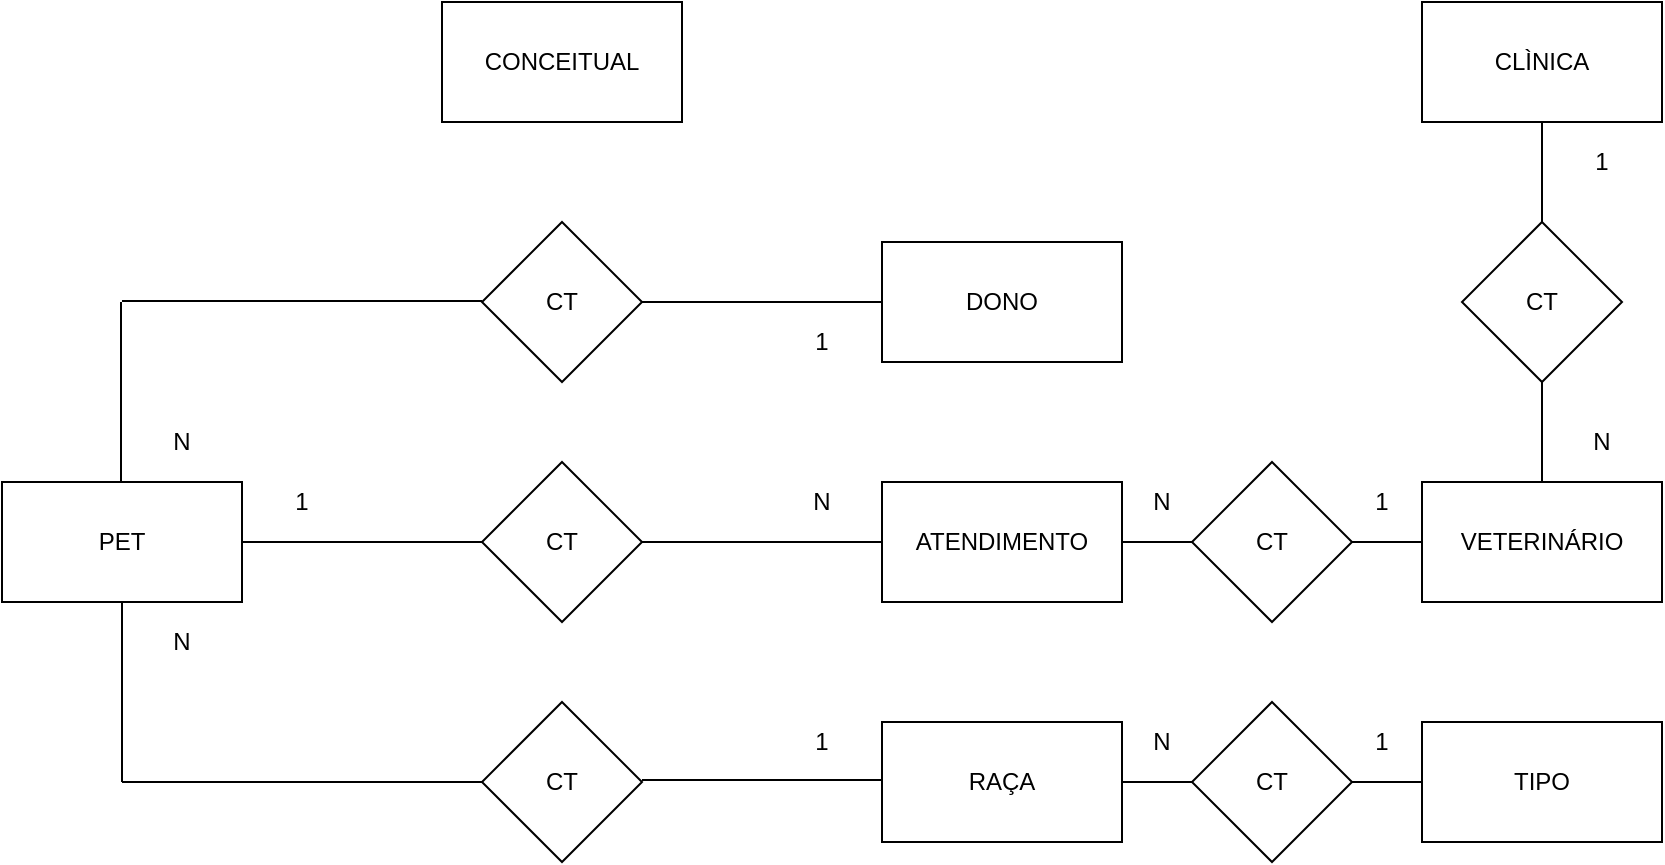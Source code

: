 <mxfile version="10.9.5" type="device"><diagram id="oA3ac9nsBrj4i8QpwnLW" name="Page-1"><mxGraphModel dx="926" dy="635" grid="1" gridSize="10" guides="1" tooltips="1" connect="1" arrows="1" fold="1" page="1" pageScale="1" pageWidth="827" pageHeight="1169" math="0" shadow="0"><root><mxCell id="0"/><mxCell id="1" parent="0"/><mxCell id="Ym8IKrtyWGMRNJtyeeVB-1" value="CONCEITUAL" style="rounded=0;whiteSpace=wrap;html=1;" vertex="1" parent="1"><mxGeometry x="370" y="80" width="120" height="60" as="geometry"/></mxCell><mxCell id="Ym8IKrtyWGMRNJtyeeVB-2" value="PET" style="rounded=0;whiteSpace=wrap;html=1;" vertex="1" parent="1"><mxGeometry x="150" y="320" width="120" height="60" as="geometry"/></mxCell><mxCell id="Ym8IKrtyWGMRNJtyeeVB-3" value="CT" style="rhombus;whiteSpace=wrap;html=1;" vertex="1" parent="1"><mxGeometry x="390" y="310" width="80" height="80" as="geometry"/></mxCell><mxCell id="Ym8IKrtyWGMRNJtyeeVB-4" value="ATENDIMENTO" style="rounded=0;whiteSpace=wrap;html=1;" vertex="1" parent="1"><mxGeometry x="590" y="320" width="120" height="60" as="geometry"/></mxCell><mxCell id="Ym8IKrtyWGMRNJtyeeVB-5" value="" style="endArrow=none;html=1;entryX=1;entryY=0.5;entryDx=0;entryDy=0;exitX=0;exitY=0.5;exitDx=0;exitDy=0;" edge="1" parent="1" source="Ym8IKrtyWGMRNJtyeeVB-3" target="Ym8IKrtyWGMRNJtyeeVB-2"><mxGeometry width="50" height="50" relative="1" as="geometry"><mxPoint x="150" y="460" as="sourcePoint"/><mxPoint x="200" y="410" as="targetPoint"/></mxGeometry></mxCell><mxCell id="Ym8IKrtyWGMRNJtyeeVB-6" value="" style="endArrow=none;html=1;entryX=0;entryY=0.5;entryDx=0;entryDy=0;exitX=1;exitY=0.5;exitDx=0;exitDy=0;" edge="1" parent="1" source="Ym8IKrtyWGMRNJtyeeVB-3" target="Ym8IKrtyWGMRNJtyeeVB-4"><mxGeometry width="50" height="50" relative="1" as="geometry"><mxPoint x="470" y="360" as="sourcePoint"/><mxPoint x="520" y="320" as="targetPoint"/></mxGeometry></mxCell><mxCell id="Ym8IKrtyWGMRNJtyeeVB-7" value="" style="endArrow=none;html=1;entryX=0.5;entryY=1;entryDx=0;entryDy=0;" edge="1" parent="1" target="Ym8IKrtyWGMRNJtyeeVB-2"><mxGeometry width="50" height="50" relative="1" as="geometry"><mxPoint x="210" y="470" as="sourcePoint"/><mxPoint x="200" y="410" as="targetPoint"/></mxGeometry></mxCell><mxCell id="Ym8IKrtyWGMRNJtyeeVB-8" value="" style="endArrow=none;html=1;exitX=0;exitY=0.5;exitDx=0;exitDy=0;" edge="1" parent="1" source="Ym8IKrtyWGMRNJtyeeVB-9"><mxGeometry width="50" height="50" relative="1" as="geometry"><mxPoint x="380" y="470" as="sourcePoint"/><mxPoint x="210" y="470" as="targetPoint"/></mxGeometry></mxCell><mxCell id="Ym8IKrtyWGMRNJtyeeVB-9" value="CT" style="rhombus;whiteSpace=wrap;html=1;" vertex="1" parent="1"><mxGeometry x="390" y="430" width="80" height="80" as="geometry"/></mxCell><mxCell id="Ym8IKrtyWGMRNJtyeeVB-10" value="DONO" style="rounded=0;whiteSpace=wrap;html=1;" vertex="1" parent="1"><mxGeometry x="590" y="200" width="120" height="60" as="geometry"/></mxCell><mxCell id="Ym8IKrtyWGMRNJtyeeVB-11" value="RAÇA" style="rounded=0;whiteSpace=wrap;html=1;" vertex="1" parent="1"><mxGeometry x="590" y="440" width="120" height="60" as="geometry"/></mxCell><mxCell id="Ym8IKrtyWGMRNJtyeeVB-13" value="" style="endArrow=none;html=1;entryX=0.5;entryY=1;entryDx=0;entryDy=0;" edge="1" parent="1"><mxGeometry width="50" height="50" relative="1" as="geometry"><mxPoint x="209.5" y="320" as="sourcePoint"/><mxPoint x="209.5" y="230" as="targetPoint"/></mxGeometry></mxCell><mxCell id="Ym8IKrtyWGMRNJtyeeVB-14" value="CT" style="rhombus;whiteSpace=wrap;html=1;" vertex="1" parent="1"><mxGeometry x="390" y="190" width="80" height="80" as="geometry"/></mxCell><mxCell id="Ym8IKrtyWGMRNJtyeeVB-15" value="" style="endArrow=none;html=1;exitX=0;exitY=0.5;exitDx=0;exitDy=0;" edge="1" parent="1"><mxGeometry width="50" height="50" relative="1" as="geometry"><mxPoint x="390" y="229.5" as="sourcePoint"/><mxPoint x="210" y="229.5" as="targetPoint"/></mxGeometry></mxCell><mxCell id="Ym8IKrtyWGMRNJtyeeVB-16" value="" style="endArrow=none;html=1;entryX=0;entryY=0.5;entryDx=0;entryDy=0;exitX=1;exitY=0.5;exitDx=0;exitDy=0;" edge="1" parent="1"><mxGeometry width="50" height="50" relative="1" as="geometry"><mxPoint x="470" y="469" as="sourcePoint"/><mxPoint x="590" y="469" as="targetPoint"/></mxGeometry></mxCell><mxCell id="Ym8IKrtyWGMRNJtyeeVB-17" value="" style="endArrow=none;html=1;entryX=0;entryY=0.5;entryDx=0;entryDy=0;exitX=1;exitY=0.5;exitDx=0;exitDy=0;" edge="1" parent="1"><mxGeometry width="50" height="50" relative="1" as="geometry"><mxPoint x="470" y="230" as="sourcePoint"/><mxPoint x="590" y="230" as="targetPoint"/></mxGeometry></mxCell><mxCell id="Ym8IKrtyWGMRNJtyeeVB-18" value="" style="endArrow=none;html=1;exitX=1;exitY=0.5;exitDx=0;exitDy=0;" edge="1" parent="1" source="Ym8IKrtyWGMRNJtyeeVB-4" target="Ym8IKrtyWGMRNJtyeeVB-19"><mxGeometry width="50" height="50" relative="1" as="geometry"><mxPoint x="710" y="380" as="sourcePoint"/><mxPoint x="830" y="350" as="targetPoint"/></mxGeometry></mxCell><mxCell id="Ym8IKrtyWGMRNJtyeeVB-19" value="VETERINÁRIO" style="rounded=0;whiteSpace=wrap;html=1;" vertex="1" parent="1"><mxGeometry x="860" y="320" width="120" height="60" as="geometry"/></mxCell><mxCell id="Ym8IKrtyWGMRNJtyeeVB-20" value="CT" style="rhombus;whiteSpace=wrap;html=1;" vertex="1" parent="1"><mxGeometry x="745" y="310" width="80" height="80" as="geometry"/></mxCell><mxCell id="Ym8IKrtyWGMRNJtyeeVB-21" value="" style="endArrow=none;html=1;exitX=1;exitY=0.5;exitDx=0;exitDy=0;entryX=0;entryY=0.5;entryDx=0;entryDy=0;" edge="1" parent="1" source="Ym8IKrtyWGMRNJtyeeVB-11" target="Ym8IKrtyWGMRNJtyeeVB-22"><mxGeometry width="50" height="50" relative="1" as="geometry"><mxPoint x="710" y="490" as="sourcePoint"/><mxPoint x="850" y="470" as="targetPoint"/></mxGeometry></mxCell><mxCell id="Ym8IKrtyWGMRNJtyeeVB-22" value="TIPO" style="rounded=0;whiteSpace=wrap;html=1;" vertex="1" parent="1"><mxGeometry x="860" y="440" width="120" height="60" as="geometry"/></mxCell><mxCell id="Ym8IKrtyWGMRNJtyeeVB-26" value="CT" style="rhombus;whiteSpace=wrap;html=1;" vertex="1" parent="1"><mxGeometry x="745" y="430" width="80" height="80" as="geometry"/></mxCell><mxCell id="Ym8IKrtyWGMRNJtyeeVB-27" value="1" style="text;html=1;strokeColor=none;fillColor=none;align=center;verticalAlign=middle;whiteSpace=wrap;rounded=0;" vertex="1" parent="1"><mxGeometry x="280" y="320" width="40" height="20" as="geometry"/></mxCell><mxCell id="Ym8IKrtyWGMRNJtyeeVB-31" value="N" style="text;html=1;strokeColor=none;fillColor=none;align=center;verticalAlign=middle;whiteSpace=wrap;rounded=0;" vertex="1" parent="1"><mxGeometry x="220" y="390" width="40" height="20" as="geometry"/></mxCell><mxCell id="Ym8IKrtyWGMRNJtyeeVB-32" value="N" style="text;html=1;strokeColor=none;fillColor=none;align=center;verticalAlign=middle;whiteSpace=wrap;rounded=0;" vertex="1" parent="1"><mxGeometry x="220" y="290" width="40" height="20" as="geometry"/></mxCell><mxCell id="Ym8IKrtyWGMRNJtyeeVB-33" value="1" style="text;html=1;strokeColor=none;fillColor=none;align=center;verticalAlign=middle;whiteSpace=wrap;rounded=0;" vertex="1" parent="1"><mxGeometry x="540" y="240" width="40" height="20" as="geometry"/></mxCell><mxCell id="Ym8IKrtyWGMRNJtyeeVB-34" value="1" style="text;html=1;strokeColor=none;fillColor=none;align=center;verticalAlign=middle;whiteSpace=wrap;rounded=0;" vertex="1" parent="1"><mxGeometry x="540" y="440" width="40" height="20" as="geometry"/></mxCell><mxCell id="Ym8IKrtyWGMRNJtyeeVB-35" value="N" style="text;html=1;strokeColor=none;fillColor=none;align=center;verticalAlign=middle;whiteSpace=wrap;rounded=0;" vertex="1" parent="1"><mxGeometry x="540" y="320" width="40" height="20" as="geometry"/></mxCell><mxCell id="Ym8IKrtyWGMRNJtyeeVB-37" value="N" style="text;html=1;strokeColor=none;fillColor=none;align=center;verticalAlign=middle;whiteSpace=wrap;rounded=0;" vertex="1" parent="1"><mxGeometry x="710" y="440" width="40" height="20" as="geometry"/></mxCell><mxCell id="Ym8IKrtyWGMRNJtyeeVB-38" value="1" style="text;html=1;strokeColor=none;fillColor=none;align=center;verticalAlign=middle;whiteSpace=wrap;rounded=0;" vertex="1" parent="1"><mxGeometry x="820" y="440" width="40" height="20" as="geometry"/></mxCell><mxCell id="Ym8IKrtyWGMRNJtyeeVB-39" value="1" style="text;html=1;strokeColor=none;fillColor=none;align=center;verticalAlign=middle;whiteSpace=wrap;rounded=0;" vertex="1" parent="1"><mxGeometry x="820" y="320" width="40" height="20" as="geometry"/></mxCell><mxCell id="Ym8IKrtyWGMRNJtyeeVB-40" value="N" style="text;html=1;strokeColor=none;fillColor=none;align=center;verticalAlign=middle;whiteSpace=wrap;rounded=0;" vertex="1" parent="1"><mxGeometry x="710" y="320" width="40" height="20" as="geometry"/></mxCell><mxCell id="Ym8IKrtyWGMRNJtyeeVB-42" value="" style="endArrow=none;html=1;entryX=0.5;entryY=1;entryDx=0;entryDy=0;" edge="1" parent="1" target="Ym8IKrtyWGMRNJtyeeVB-43"><mxGeometry width="50" height="50" relative="1" as="geometry"><mxPoint x="920" y="320" as="sourcePoint"/><mxPoint x="920" y="230" as="targetPoint"/></mxGeometry></mxCell><mxCell id="Ym8IKrtyWGMRNJtyeeVB-43" value="CT" style="rhombus;whiteSpace=wrap;html=1;" vertex="1" parent="1"><mxGeometry x="880" y="190" width="80" height="80" as="geometry"/></mxCell><mxCell id="Ym8IKrtyWGMRNJtyeeVB-44" value="CLÌNICA" style="rounded=0;whiteSpace=wrap;html=1;" vertex="1" parent="1"><mxGeometry x="860" y="80" width="120" height="60" as="geometry"/></mxCell><mxCell id="Ym8IKrtyWGMRNJtyeeVB-46" value="" style="endArrow=none;html=1;entryX=0.5;entryY=1;entryDx=0;entryDy=0;" edge="1" parent="1"><mxGeometry width="50" height="50" relative="1" as="geometry"><mxPoint x="920" y="190" as="sourcePoint"/><mxPoint x="920" y="140" as="targetPoint"/></mxGeometry></mxCell><mxCell id="Ym8IKrtyWGMRNJtyeeVB-47" value="1" style="text;html=1;strokeColor=none;fillColor=none;align=center;verticalAlign=middle;whiteSpace=wrap;rounded=0;" vertex="1" parent="1"><mxGeometry x="930" y="150" width="40" height="20" as="geometry"/></mxCell><mxCell id="Ym8IKrtyWGMRNJtyeeVB-48" value="N" style="text;html=1;strokeColor=none;fillColor=none;align=center;verticalAlign=middle;whiteSpace=wrap;rounded=0;" vertex="1" parent="1"><mxGeometry x="930" y="290" width="40" height="20" as="geometry"/></mxCell></root></mxGraphModel></diagram><diagram id="xKMUlWfvyYaas4Ftk39C" name="Page-2"><mxGraphModel dx="926" dy="1804" grid="1" gridSize="10" guides="1" tooltips="1" connect="1" arrows="1" fold="1" page="1" pageScale="1" pageWidth="827" pageHeight="1169" math="0" shadow="0"><root><mxCell id="HZc3qquEE4MEgMNJqENm-0"/><mxCell id="HZc3qquEE4MEgMNJqENm-1" parent="HZc3qquEE4MEgMNJqENm-0"/><mxCell id="HZc3qquEE4MEgMNJqENm-2" value="LÓGICO" style="rounded=0;whiteSpace=wrap;html=1;" vertex="1" parent="HZc3qquEE4MEgMNJqENm-1"><mxGeometry x="290" y="-470" width="120" height="60" as="geometry"/></mxCell><mxCell id="HZc3qquEE4MEgMNJqENm-3" value="Pets" style="swimlane;fontStyle=0;childLayout=stackLayout;horizontal=1;startSize=26;fillColor=#e0e0e0;horizontalStack=0;resizeParent=1;resizeParentMax=0;resizeLast=0;collapsible=1;marginBottom=0;swimlaneFillColor=#ffffff;align=center;fontSize=14;" vertex="1" parent="HZc3qquEE4MEgMNJqENm-1"><mxGeometry x="230" y="-390" width="160" height="160" as="geometry"/></mxCell><mxCell id="HZc3qquEE4MEgMNJqENm-4" value="IdPets: Int" style="shape=partialRectangle;top=0;left=0;right=0;bottom=1;align=left;verticalAlign=middle;fillColor=none;spacingLeft=34;spacingRight=4;overflow=hidden;rotatable=0;points=[[0,0.5],[1,0.5]];portConstraint=eastwest;dropTarget=0;fontStyle=0;fontSize=12;" vertex="1" parent="HZc3qquEE4MEgMNJqENm-3"><mxGeometry y="26" width="160" height="30" as="geometry"/></mxCell><mxCell id="HZc3qquEE4MEgMNJqENm-5" value="PK" style="shape=partialRectangle;top=0;left=0;bottom=0;fillColor=none;align=left;verticalAlign=middle;spacingLeft=4;spacingRight=4;overflow=hidden;rotatable=0;points=[];portConstraint=eastwest;part=1;fontSize=12;" vertex="1" connectable="0" parent="HZc3qquEE4MEgMNJqENm-4"><mxGeometry width="30" height="30" as="geometry"/></mxCell><mxCell id="HZc3qquEE4MEgMNJqENm-6" value="Nome: String" style="shape=partialRectangle;top=0;left=0;right=0;bottom=0;align=left;verticalAlign=top;fillColor=none;spacingLeft=34;spacingRight=4;overflow=hidden;rotatable=0;points=[[0,0.5],[1,0.5]];portConstraint=eastwest;dropTarget=0;fontSize=12;" vertex="1" parent="HZc3qquEE4MEgMNJqENm-3"><mxGeometry y="56" width="160" height="26" as="geometry"/></mxCell><mxCell id="HZc3qquEE4MEgMNJqENm-7" value="" style="shape=partialRectangle;top=0;left=0;bottom=0;fillColor=none;align=left;verticalAlign=top;spacingLeft=4;spacingRight=4;overflow=hidden;rotatable=0;points=[];portConstraint=eastwest;part=1;fontSize=12;" vertex="1" connectable="0" parent="HZc3qquEE4MEgMNJqENm-6"><mxGeometry width="30" height="26" as="geometry"/></mxCell><mxCell id="HZc3qquEE4MEgMNJqENm-8" value="Nascimento: Dt" style="shape=partialRectangle;top=0;left=0;right=0;bottom=0;align=left;verticalAlign=top;fillColor=none;spacingLeft=34;spacingRight=4;overflow=hidden;rotatable=0;points=[[0,0.5],[1,0.5]];portConstraint=eastwest;dropTarget=0;fontSize=12;" vertex="1" parent="HZc3qquEE4MEgMNJqENm-3"><mxGeometry y="82" width="160" height="26" as="geometry"/></mxCell><mxCell id="HZc3qquEE4MEgMNJqENm-9" value="" style="shape=partialRectangle;top=0;left=0;bottom=0;fillColor=none;align=left;verticalAlign=top;spacingLeft=4;spacingRight=4;overflow=hidden;rotatable=0;points=[];portConstraint=eastwest;part=1;fontSize=12;" vertex="1" connectable="0" parent="HZc3qquEE4MEgMNJqENm-8"><mxGeometry width="30" height="26" as="geometry"/></mxCell><mxCell id="HZc3qquEE4MEgMNJqENm-10" value="IdRaca: Int" style="shape=partialRectangle;top=0;left=0;right=0;bottom=0;align=left;verticalAlign=top;fillColor=none;spacingLeft=34;spacingRight=4;overflow=hidden;rotatable=0;points=[[0,0.5],[1,0.5]];portConstraint=eastwest;dropTarget=0;fontSize=12;" vertex="1" parent="HZc3qquEE4MEgMNJqENm-3"><mxGeometry y="108" width="160" height="26" as="geometry"/></mxCell><mxCell id="HZc3qquEE4MEgMNJqENm-11" value="FK" style="shape=partialRectangle;top=0;left=0;bottom=0;fillColor=none;align=left;verticalAlign=top;spacingLeft=4;spacingRight=4;overflow=hidden;rotatable=0;points=[];portConstraint=eastwest;part=1;fontSize=12;" vertex="1" connectable="0" parent="HZc3qquEE4MEgMNJqENm-10"><mxGeometry width="30" height="26" as="geometry"/></mxCell><mxCell id="HZc3qquEE4MEgMNJqENm-14" value="IdDono: Int" style="shape=partialRectangle;top=0;left=0;right=0;bottom=0;align=left;verticalAlign=top;fillColor=none;spacingLeft=34;spacingRight=4;overflow=hidden;rotatable=0;points=[[0,0.5],[1,0.5]];portConstraint=eastwest;dropTarget=0;fontSize=12;" vertex="1" parent="HZc3qquEE4MEgMNJqENm-3"><mxGeometry y="134" width="160" height="26" as="geometry"/></mxCell><mxCell id="HZc3qquEE4MEgMNJqENm-15" value="FK" style="shape=partialRectangle;top=0;left=0;bottom=0;fillColor=none;align=left;verticalAlign=top;spacingLeft=4;spacingRight=4;overflow=hidden;rotatable=0;points=[];portConstraint=eastwest;part=1;fontSize=12;" vertex="1" connectable="0" parent="HZc3qquEE4MEgMNJqENm-14"><mxGeometry width="30" height="26" as="geometry"/></mxCell><mxCell id="HZc3qquEE4MEgMNJqENm-16" value="Clínica" style="swimlane;fontStyle=0;childLayout=stackLayout;horizontal=1;startSize=26;fillColor=#e0e0e0;horizontalStack=0;resizeParent=1;resizeParentMax=0;resizeLast=0;collapsible=1;marginBottom=0;swimlaneFillColor=#ffffff;align=center;fontSize=14;" vertex="1" parent="HZc3qquEE4MEgMNJqENm-1"><mxGeometry y="-392" width="160" height="82" as="geometry"/></mxCell><mxCell id="HZc3qquEE4MEgMNJqENm-17" value="IdClinica: Int" style="shape=partialRectangle;top=0;left=0;right=0;bottom=1;align=left;verticalAlign=middle;fillColor=none;spacingLeft=34;spacingRight=4;overflow=hidden;rotatable=0;points=[[0,0.5],[1,0.5]];portConstraint=eastwest;dropTarget=0;fontStyle=0;fontSize=12;" vertex="1" parent="HZc3qquEE4MEgMNJqENm-16"><mxGeometry y="26" width="160" height="30" as="geometry"/></mxCell><mxCell id="HZc3qquEE4MEgMNJqENm-18" value="PK" style="shape=partialRectangle;top=0;left=0;bottom=0;fillColor=none;align=left;verticalAlign=middle;spacingLeft=4;spacingRight=4;overflow=hidden;rotatable=0;points=[];portConstraint=eastwest;part=1;fontSize=12;" vertex="1" connectable="0" parent="HZc3qquEE4MEgMNJqENm-17"><mxGeometry width="30" height="30" as="geometry"/></mxCell><mxCell id="HZc3qquEE4MEgMNJqENm-19" value="Local: String" style="shape=partialRectangle;top=0;left=0;right=0;bottom=0;align=left;verticalAlign=top;fillColor=none;spacingLeft=34;spacingRight=4;overflow=hidden;rotatable=0;points=[[0,0.5],[1,0.5]];portConstraint=eastwest;dropTarget=0;fontSize=12;" vertex="1" parent="HZc3qquEE4MEgMNJqENm-16"><mxGeometry y="56" width="160" height="26" as="geometry"/></mxCell><mxCell id="HZc3qquEE4MEgMNJqENm-20" value="" style="shape=partialRectangle;top=0;left=0;bottom=0;fillColor=none;align=left;verticalAlign=top;spacingLeft=4;spacingRight=4;overflow=hidden;rotatable=0;points=[];portConstraint=eastwest;part=1;fontSize=12;" vertex="1" connectable="0" parent="HZc3qquEE4MEgMNJqENm-19"><mxGeometry width="30" height="26" as="geometry"/></mxCell><mxCell id="HZc3qquEE4MEgMNJqENm-29" value="Dono" style="swimlane;fontStyle=0;childLayout=stackLayout;horizontal=1;startSize=26;fillColor=#e0e0e0;horizontalStack=0;resizeParent=1;resizeParentMax=0;resizeLast=0;collapsible=1;marginBottom=0;swimlaneFillColor=#ffffff;align=center;fontSize=14;" vertex="1" parent="HZc3qquEE4MEgMNJqENm-1"><mxGeometry y="-276" width="160" height="82" as="geometry"/></mxCell><mxCell id="HZc3qquEE4MEgMNJqENm-30" value="IdDono: Int" style="shape=partialRectangle;top=0;left=0;right=0;bottom=1;align=left;verticalAlign=middle;fillColor=none;spacingLeft=34;spacingRight=4;overflow=hidden;rotatable=0;points=[[0,0.5],[1,0.5]];portConstraint=eastwest;dropTarget=0;fontStyle=0;fontSize=12;" vertex="1" parent="HZc3qquEE4MEgMNJqENm-29"><mxGeometry y="26" width="160" height="30" as="geometry"/></mxCell><mxCell id="HZc3qquEE4MEgMNJqENm-31" value="PK" style="shape=partialRectangle;top=0;left=0;bottom=0;fillColor=none;align=left;verticalAlign=middle;spacingLeft=4;spacingRight=4;overflow=hidden;rotatable=0;points=[];portConstraint=eastwest;part=1;fontSize=12;" vertex="1" connectable="0" parent="HZc3qquEE4MEgMNJqENm-30"><mxGeometry width="30" height="30" as="geometry"/></mxCell><mxCell id="HZc3qquEE4MEgMNJqENm-32" value="Nome: String" style="shape=partialRectangle;top=0;left=0;right=0;bottom=0;align=left;verticalAlign=top;fillColor=none;spacingLeft=34;spacingRight=4;overflow=hidden;rotatable=0;points=[[0,0.5],[1,0.5]];portConstraint=eastwest;dropTarget=0;fontSize=12;" vertex="1" parent="HZc3qquEE4MEgMNJqENm-29"><mxGeometry y="56" width="160" height="26" as="geometry"/></mxCell><mxCell id="HZc3qquEE4MEgMNJqENm-33" value="" style="shape=partialRectangle;top=0;left=0;bottom=0;fillColor=none;align=left;verticalAlign=top;spacingLeft=4;spacingRight=4;overflow=hidden;rotatable=0;points=[];portConstraint=eastwest;part=1;fontSize=12;" vertex="1" connectable="0" parent="HZc3qquEE4MEgMNJqENm-32"><mxGeometry width="30" height="26" as="geometry"/></mxCell><mxCell id="HZc3qquEE4MEgMNJqENm-35" value="Veterinário" style="swimlane;fontStyle=0;childLayout=stackLayout;horizontal=1;startSize=26;fillColor=#e0e0e0;horizontalStack=0;resizeParent=1;resizeParentMax=0;resizeLast=0;collapsible=1;marginBottom=0;swimlaneFillColor=#ffffff;align=center;fontSize=14;" vertex="1" parent="HZc3qquEE4MEgMNJqENm-1"><mxGeometry y="-150" width="160" height="82" as="geometry"/></mxCell><mxCell id="HZc3qquEE4MEgMNJqENm-36" value="IdVet: Int" style="shape=partialRectangle;top=0;left=0;right=0;bottom=1;align=left;verticalAlign=middle;fillColor=none;spacingLeft=34;spacingRight=4;overflow=hidden;rotatable=0;points=[[0,0.5],[1,0.5]];portConstraint=eastwest;dropTarget=0;fontStyle=0;fontSize=12;" vertex="1" parent="HZc3qquEE4MEgMNJqENm-35"><mxGeometry y="26" width="160" height="30" as="geometry"/></mxCell><mxCell id="HZc3qquEE4MEgMNJqENm-37" value="PK" style="shape=partialRectangle;top=0;left=0;bottom=0;fillColor=none;align=left;verticalAlign=middle;spacingLeft=4;spacingRight=4;overflow=hidden;rotatable=0;points=[];portConstraint=eastwest;part=1;fontSize=12;" vertex="1" connectable="0" parent="HZc3qquEE4MEgMNJqENm-36"><mxGeometry width="30" height="30" as="geometry"/></mxCell><mxCell id="HZc3qquEE4MEgMNJqENm-38" value="Nome: String" style="shape=partialRectangle;top=0;left=0;right=0;bottom=0;align=left;verticalAlign=top;fillColor=none;spacingLeft=34;spacingRight=4;overflow=hidden;rotatable=0;points=[[0,0.5],[1,0.5]];portConstraint=eastwest;dropTarget=0;fontSize=12;" vertex="1" parent="HZc3qquEE4MEgMNJqENm-35"><mxGeometry y="56" width="160" height="26" as="geometry"/></mxCell><mxCell id="HZc3qquEE4MEgMNJqENm-39" value="" style="shape=partialRectangle;top=0;left=0;bottom=0;fillColor=none;align=left;verticalAlign=top;spacingLeft=4;spacingRight=4;overflow=hidden;rotatable=0;points=[];portConstraint=eastwest;part=1;fontSize=12;" vertex="1" connectable="0" parent="HZc3qquEE4MEgMNJqENm-38"><mxGeometry width="30" height="26" as="geometry"/></mxCell><mxCell id="HZc3qquEE4MEgMNJqENm-40" value="TipoPet" style="swimlane;fontStyle=0;childLayout=stackLayout;horizontal=1;startSize=26;fillColor=#e0e0e0;horizontalStack=0;resizeParent=1;resizeParentMax=0;resizeLast=0;collapsible=1;marginBottom=0;swimlaneFillColor=#ffffff;align=center;fontSize=14;" vertex="1" parent="HZc3qquEE4MEgMNJqENm-1"><mxGeometry x="430" y="-390" width="160" height="82" as="geometry"/></mxCell><mxCell id="HZc3qquEE4MEgMNJqENm-41" value="IdTipo: Int" style="shape=partialRectangle;top=0;left=0;right=0;bottom=1;align=left;verticalAlign=middle;fillColor=none;spacingLeft=34;spacingRight=4;overflow=hidden;rotatable=0;points=[[0,0.5],[1,0.5]];portConstraint=eastwest;dropTarget=0;fontStyle=0;fontSize=12;" vertex="1" parent="HZc3qquEE4MEgMNJqENm-40"><mxGeometry y="26" width="160" height="30" as="geometry"/></mxCell><mxCell id="HZc3qquEE4MEgMNJqENm-42" value="PK" style="shape=partialRectangle;top=0;left=0;bottom=0;fillColor=none;align=left;verticalAlign=middle;spacingLeft=4;spacingRight=4;overflow=hidden;rotatable=0;points=[];portConstraint=eastwest;part=1;fontSize=12;" vertex="1" connectable="0" parent="HZc3qquEE4MEgMNJqENm-41"><mxGeometry width="30" height="30" as="geometry"/></mxCell><mxCell id="HZc3qquEE4MEgMNJqENm-43" value="Nome: String" style="shape=partialRectangle;top=0;left=0;right=0;bottom=0;align=left;verticalAlign=top;fillColor=none;spacingLeft=34;spacingRight=4;overflow=hidden;rotatable=0;points=[[0,0.5],[1,0.5]];portConstraint=eastwest;dropTarget=0;fontSize=12;" vertex="1" parent="HZc3qquEE4MEgMNJqENm-40"><mxGeometry y="56" width="160" height="26" as="geometry"/></mxCell><mxCell id="HZc3qquEE4MEgMNJqENm-44" value="" style="shape=partialRectangle;top=0;left=0;bottom=0;fillColor=none;align=left;verticalAlign=top;spacingLeft=4;spacingRight=4;overflow=hidden;rotatable=0;points=[];portConstraint=eastwest;part=1;fontSize=12;" vertex="1" connectable="0" parent="HZc3qquEE4MEgMNJqENm-43"><mxGeometry width="30" height="26" as="geometry"/></mxCell><mxCell id="HZc3qquEE4MEgMNJqENm-45" value="Raça" style="swimlane;fontStyle=0;childLayout=stackLayout;horizontal=1;startSize=26;fillColor=#e0e0e0;horizontalStack=0;resizeParent=1;resizeParentMax=0;resizeLast=0;collapsible=1;marginBottom=0;swimlaneFillColor=#ffffff;align=center;fontSize=14;" vertex="1" parent="HZc3qquEE4MEgMNJqENm-1"><mxGeometry x="640" y="-345" width="160" height="112" as="geometry"/></mxCell><mxCell id="HZc3qquEE4MEgMNJqENm-46" value="IdRaca: Int" style="shape=partialRectangle;top=0;left=0;right=0;bottom=1;align=left;verticalAlign=middle;fillColor=none;spacingLeft=34;spacingRight=4;overflow=hidden;rotatable=0;points=[[0,0.5],[1,0.5]];portConstraint=eastwest;dropTarget=0;fontStyle=0;fontSize=12;" vertex="1" parent="HZc3qquEE4MEgMNJqENm-45"><mxGeometry y="26" width="160" height="30" as="geometry"/></mxCell><mxCell id="HZc3qquEE4MEgMNJqENm-47" value="PK" style="shape=partialRectangle;top=0;left=0;bottom=0;fillColor=none;align=left;verticalAlign=middle;spacingLeft=4;spacingRight=4;overflow=hidden;rotatable=0;points=[];portConstraint=eastwest;part=1;fontSize=12;" vertex="1" connectable="0" parent="HZc3qquEE4MEgMNJqENm-46"><mxGeometry width="30" height="30" as="geometry"/></mxCell><mxCell id="HZc3qquEE4MEgMNJqENm-48" value="Nome: String" style="shape=partialRectangle;top=0;left=0;right=0;bottom=0;align=left;verticalAlign=top;fillColor=none;spacingLeft=34;spacingRight=4;overflow=hidden;rotatable=0;points=[[0,0.5],[1,0.5]];portConstraint=eastwest;dropTarget=0;fontSize=12;" vertex="1" parent="HZc3qquEE4MEgMNJqENm-45"><mxGeometry y="56" width="160" height="26" as="geometry"/></mxCell><mxCell id="HZc3qquEE4MEgMNJqENm-49" value="" style="shape=partialRectangle;top=0;left=0;bottom=0;fillColor=none;align=left;verticalAlign=top;spacingLeft=4;spacingRight=4;overflow=hidden;rotatable=0;points=[];portConstraint=eastwest;part=1;fontSize=12;" vertex="1" connectable="0" parent="HZc3qquEE4MEgMNJqENm-48"><mxGeometry width="30" height="26" as="geometry"/></mxCell><mxCell id="HZc3qquEE4MEgMNJqENm-52" value="IdTipo: Int" style="shape=partialRectangle;top=0;left=0;right=0;bottom=1;align=left;verticalAlign=middle;fillColor=none;spacingLeft=34;spacingRight=4;overflow=hidden;rotatable=0;points=[[0,0.5],[1,0.5]];portConstraint=eastwest;dropTarget=0;fontStyle=0;fontSize=12;" vertex="1" parent="HZc3qquEE4MEgMNJqENm-45"><mxGeometry y="82" width="160" height="30" as="geometry"/></mxCell><mxCell id="HZc3qquEE4MEgMNJqENm-53" value="FK" style="shape=partialRectangle;top=0;left=0;bottom=0;fillColor=none;align=left;verticalAlign=middle;spacingLeft=4;spacingRight=4;overflow=hidden;rotatable=0;points=[];portConstraint=eastwest;part=1;fontSize=12;" vertex="1" connectable="0" parent="HZc3qquEE4MEgMNJqENm-52"><mxGeometry width="30" height="30" as="geometry"/></mxCell><mxCell id="HZc3qquEE4MEgMNJqENm-56" value="Atendimento" style="swimlane;fontStyle=0;childLayout=stackLayout;horizontal=1;startSize=26;fillColor=#e0e0e0;horizontalStack=0;resizeParent=1;resizeParentMax=0;resizeLast=0;collapsible=1;marginBottom=0;swimlaneFillColor=#ffffff;align=center;fontSize=14;" vertex="1" parent="HZc3qquEE4MEgMNJqENm-1"><mxGeometry x="640" y="-211" width="160" height="112" as="geometry"/></mxCell><mxCell id="HZc3qquEE4MEgMNJqENm-57" value="IdAtend: Int" style="shape=partialRectangle;top=0;left=0;right=0;bottom=1;align=left;verticalAlign=middle;fillColor=none;spacingLeft=34;spacingRight=4;overflow=hidden;rotatable=0;points=[[0,0.5],[1,0.5]];portConstraint=eastwest;dropTarget=0;fontStyle=0;fontSize=12;" vertex="1" parent="HZc3qquEE4MEgMNJqENm-56"><mxGeometry y="26" width="160" height="30" as="geometry"/></mxCell><mxCell id="HZc3qquEE4MEgMNJqENm-58" value="PK" style="shape=partialRectangle;top=0;left=0;bottom=0;fillColor=none;align=left;verticalAlign=middle;spacingLeft=4;spacingRight=4;overflow=hidden;rotatable=0;points=[];portConstraint=eastwest;part=1;fontSize=12;" vertex="1" connectable="0" parent="HZc3qquEE4MEgMNJqENm-57"><mxGeometry width="30" height="30" as="geometry"/></mxCell><mxCell id="HZc3qquEE4MEgMNJqENm-59" value="IdPet: Int" style="shape=partialRectangle;top=0;left=0;right=0;bottom=0;align=left;verticalAlign=top;fillColor=none;spacingLeft=34;spacingRight=4;overflow=hidden;rotatable=0;points=[[0,0.5],[1,0.5]];portConstraint=eastwest;dropTarget=0;fontSize=12;" vertex="1" parent="HZc3qquEE4MEgMNJqENm-56"><mxGeometry y="56" width="160" height="26" as="geometry"/></mxCell><mxCell id="HZc3qquEE4MEgMNJqENm-60" value="FK" style="shape=partialRectangle;top=0;left=0;bottom=0;fillColor=none;align=left;verticalAlign=top;spacingLeft=4;spacingRight=4;overflow=hidden;rotatable=0;points=[];portConstraint=eastwest;part=1;fontSize=12;" vertex="1" connectable="0" parent="HZc3qquEE4MEgMNJqENm-59"><mxGeometry width="30" height="26" as="geometry"/></mxCell><mxCell id="HZc3qquEE4MEgMNJqENm-61" value="IdVet: Int" style="shape=partialRectangle;top=0;left=0;right=0;bottom=1;align=left;verticalAlign=middle;fillColor=none;spacingLeft=34;spacingRight=4;overflow=hidden;rotatable=0;points=[[0,0.5],[1,0.5]];portConstraint=eastwest;dropTarget=0;fontStyle=0;fontSize=12;" vertex="1" parent="HZc3qquEE4MEgMNJqENm-56"><mxGeometry y="82" width="160" height="30" as="geometry"/></mxCell><mxCell id="HZc3qquEE4MEgMNJqENm-62" value="FK" style="shape=partialRectangle;top=0;left=0;bottom=0;fillColor=none;align=left;verticalAlign=middle;spacingLeft=4;spacingRight=4;overflow=hidden;rotatable=0;points=[];portConstraint=eastwest;part=1;fontSize=12;" vertex="1" connectable="0" parent="HZc3qquEE4MEgMNJqENm-61"><mxGeometry width="30" height="30" as="geometry"/></mxCell><mxCell id="HZc3qquEE4MEgMNJqENm-63" value="" style="edgeStyle=entityRelationEdgeStyle;fontSize=12;html=1;endArrow=ERoneToMany;entryX=0;entryY=0.5;entryDx=0;entryDy=0;" edge="1" parent="HZc3qquEE4MEgMNJqENm-1" source="HZc3qquEE4MEgMNJqENm-30" target="HZc3qquEE4MEgMNJqENm-14"><mxGeometry width="100" height="100" relative="1" as="geometry"><mxPoint x="10" y="50" as="sourcePoint"/><mxPoint x="110" y="-50" as="targetPoint"/></mxGeometry></mxCell><mxCell id="HZc3qquEE4MEgMNJqENm-64" value="" style="edgeStyle=entityRelationEdgeStyle;fontSize=12;html=1;endArrow=ERoneToMany;exitX=1;exitY=0.5;exitDx=0;exitDy=0;entryX=0;entryY=0.5;entryDx=0;entryDy=0;" edge="1" parent="HZc3qquEE4MEgMNJqENm-1" source="HZc3qquEE4MEgMNJqENm-36" target="HZc3qquEE4MEgMNJqENm-61"><mxGeometry width="100" height="100" relative="1" as="geometry"><mxPoint x="10" y="50" as="sourcePoint"/><mxPoint x="110" y="-50" as="targetPoint"/></mxGeometry></mxCell><mxCell id="HZc3qquEE4MEgMNJqENm-65" value="" style="edgeStyle=entityRelationEdgeStyle;fontSize=12;html=1;endArrow=ERoneToMany;exitX=1;exitY=0.5;exitDx=0;exitDy=0;entryX=0;entryY=0.5;entryDx=0;entryDy=0;" edge="1" parent="HZc3qquEE4MEgMNJqENm-1" source="HZc3qquEE4MEgMNJqENm-4" target="HZc3qquEE4MEgMNJqENm-59"><mxGeometry width="100" height="100" relative="1" as="geometry"><mxPoint x="10" y="50" as="sourcePoint"/><mxPoint x="110" y="-50" as="targetPoint"/></mxGeometry></mxCell><mxCell id="HZc3qquEE4MEgMNJqENm-66" value="" style="edgeStyle=entityRelationEdgeStyle;fontSize=12;html=1;endArrow=ERoneToMany;entryX=0;entryY=0.5;entryDx=0;entryDy=0;" edge="1" parent="HZc3qquEE4MEgMNJqENm-1" source="HZc3qquEE4MEgMNJqENm-46" target="HZc3qquEE4MEgMNJqENm-10"><mxGeometry width="100" height="100" relative="1" as="geometry"><mxPoint x="10" y="50" as="sourcePoint"/><mxPoint x="110" y="-50" as="targetPoint"/></mxGeometry></mxCell><mxCell id="HZc3qquEE4MEgMNJqENm-68" value="" style="edgeStyle=entityRelationEdgeStyle;fontSize=12;html=1;endArrow=ERoneToMany;entryX=0;entryY=0.5;entryDx=0;entryDy=0;" edge="1" parent="HZc3qquEE4MEgMNJqENm-1" source="HZc3qquEE4MEgMNJqENm-41" target="HZc3qquEE4MEgMNJqENm-52"><mxGeometry width="100" height="100" relative="1" as="geometry"><mxPoint x="10" y="50" as="sourcePoint"/><mxPoint x="110" y="-50" as="targetPoint"/></mxGeometry></mxCell></root></mxGraphModel></diagram></mxfile>
